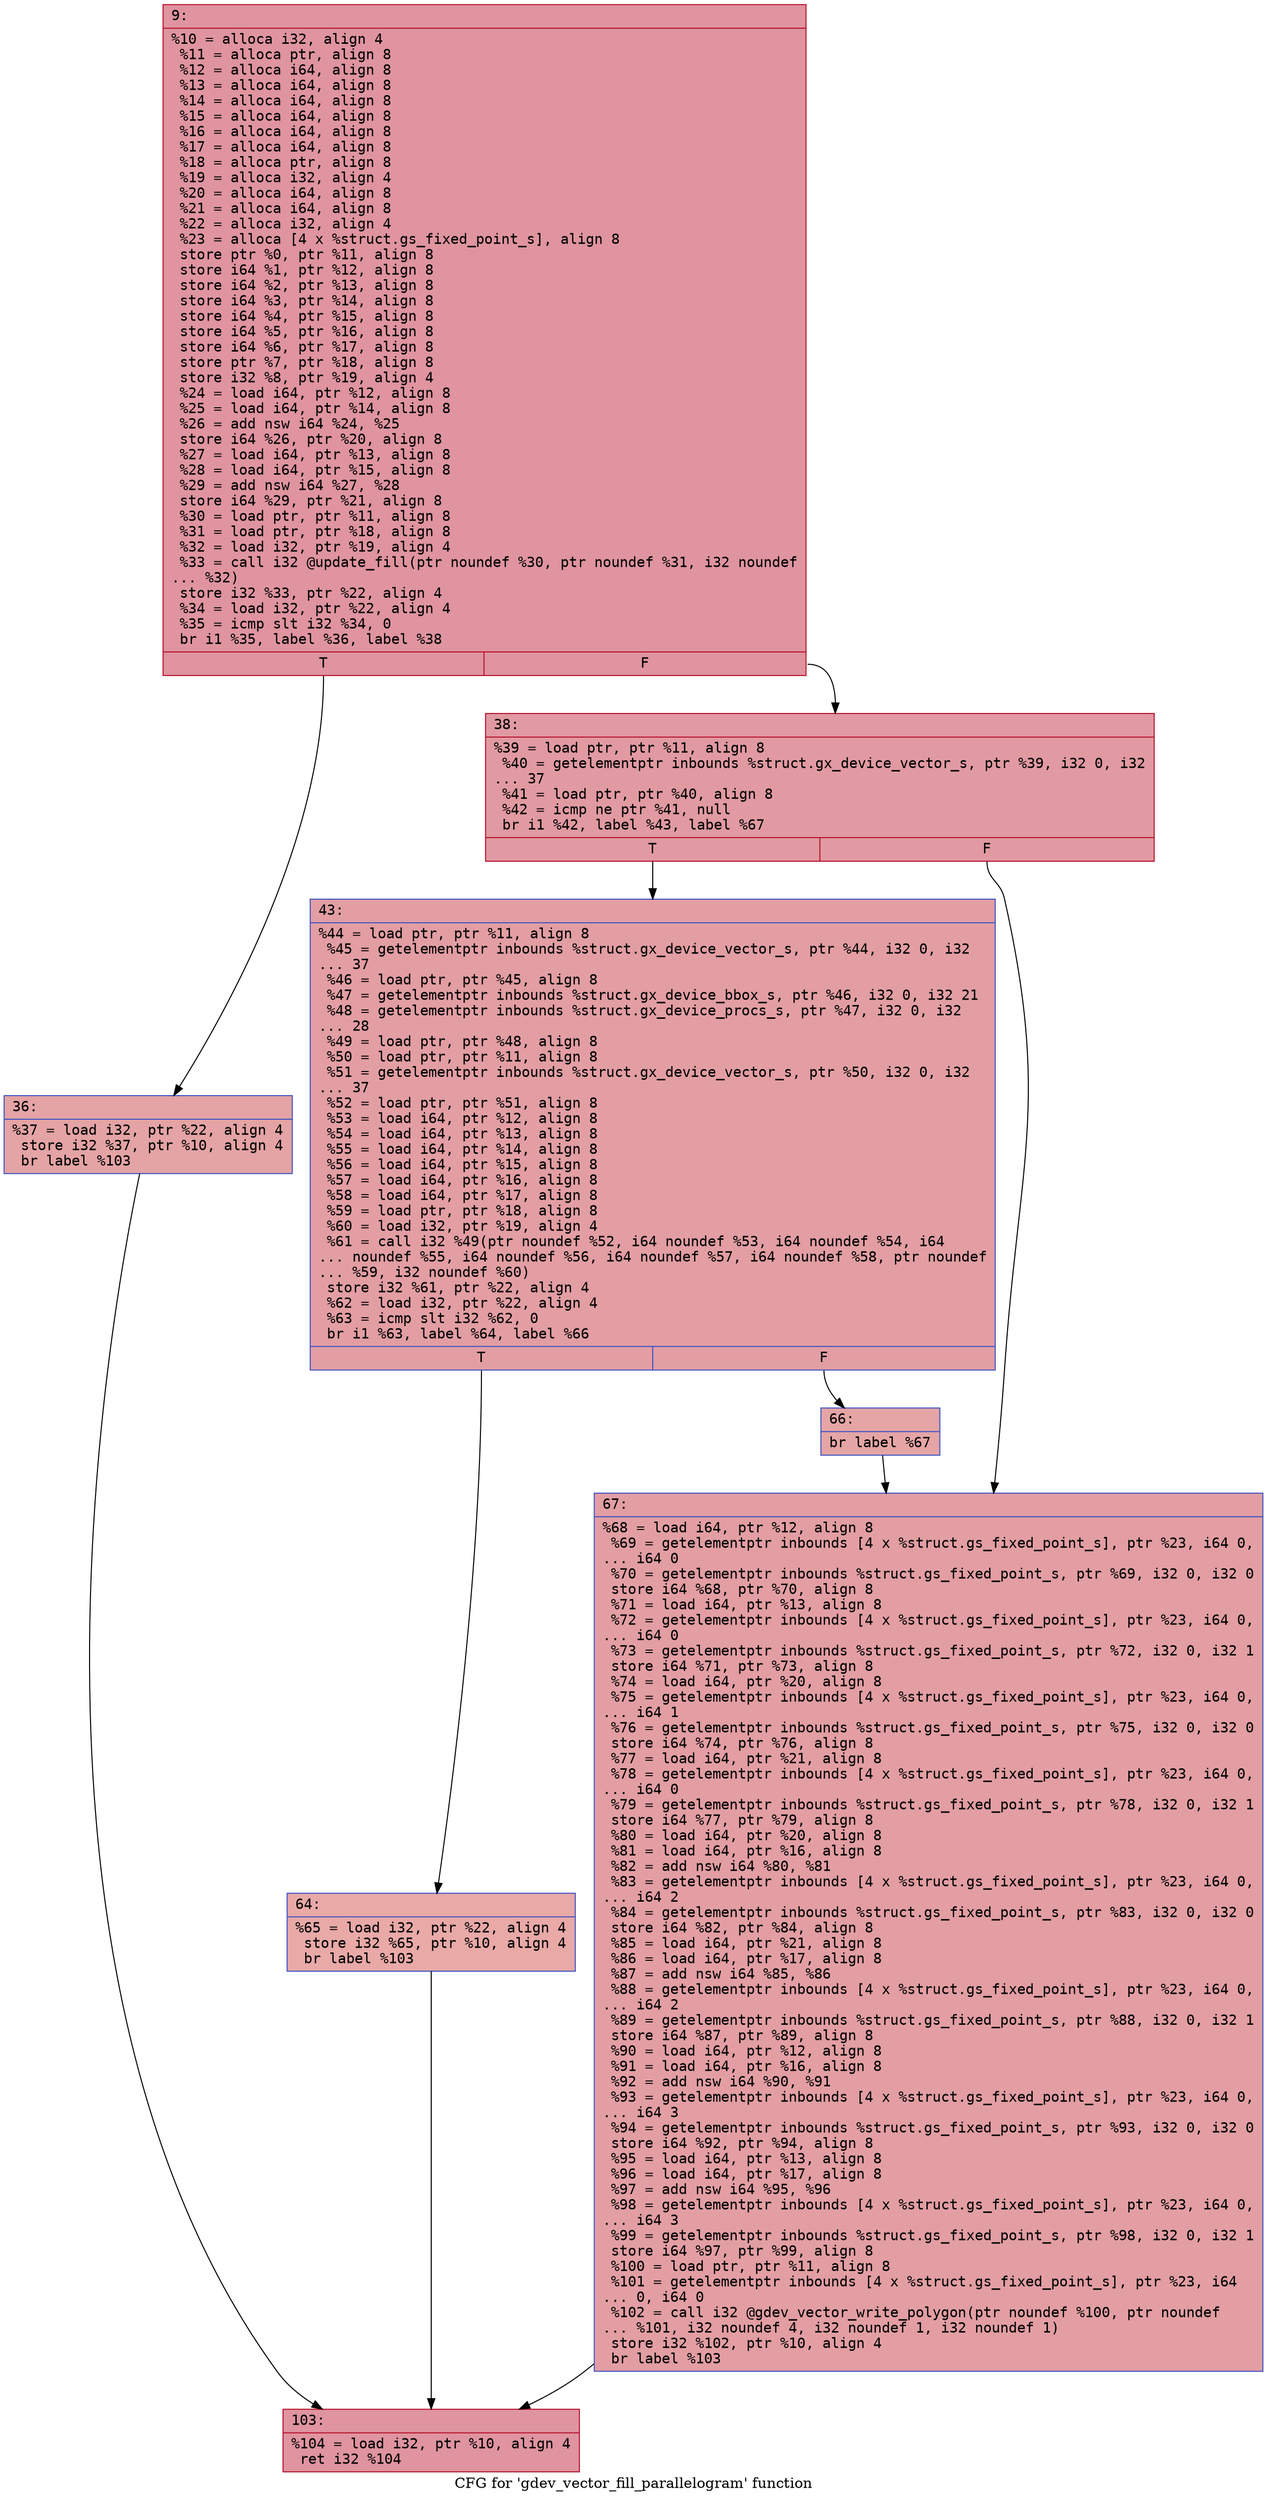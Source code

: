 digraph "CFG for 'gdev_vector_fill_parallelogram' function" {
	label="CFG for 'gdev_vector_fill_parallelogram' function";

	Node0x6000009c81e0 [shape=record,color="#b70d28ff", style=filled, fillcolor="#b70d2870" fontname="Courier",label="{9:\l|  %10 = alloca i32, align 4\l  %11 = alloca ptr, align 8\l  %12 = alloca i64, align 8\l  %13 = alloca i64, align 8\l  %14 = alloca i64, align 8\l  %15 = alloca i64, align 8\l  %16 = alloca i64, align 8\l  %17 = alloca i64, align 8\l  %18 = alloca ptr, align 8\l  %19 = alloca i32, align 4\l  %20 = alloca i64, align 8\l  %21 = alloca i64, align 8\l  %22 = alloca i32, align 4\l  %23 = alloca [4 x %struct.gs_fixed_point_s], align 8\l  store ptr %0, ptr %11, align 8\l  store i64 %1, ptr %12, align 8\l  store i64 %2, ptr %13, align 8\l  store i64 %3, ptr %14, align 8\l  store i64 %4, ptr %15, align 8\l  store i64 %5, ptr %16, align 8\l  store i64 %6, ptr %17, align 8\l  store ptr %7, ptr %18, align 8\l  store i32 %8, ptr %19, align 4\l  %24 = load i64, ptr %12, align 8\l  %25 = load i64, ptr %14, align 8\l  %26 = add nsw i64 %24, %25\l  store i64 %26, ptr %20, align 8\l  %27 = load i64, ptr %13, align 8\l  %28 = load i64, ptr %15, align 8\l  %29 = add nsw i64 %27, %28\l  store i64 %29, ptr %21, align 8\l  %30 = load ptr, ptr %11, align 8\l  %31 = load ptr, ptr %18, align 8\l  %32 = load i32, ptr %19, align 4\l  %33 = call i32 @update_fill(ptr noundef %30, ptr noundef %31, i32 noundef\l... %32)\l  store i32 %33, ptr %22, align 4\l  %34 = load i32, ptr %22, align 4\l  %35 = icmp slt i32 %34, 0\l  br i1 %35, label %36, label %38\l|{<s0>T|<s1>F}}"];
	Node0x6000009c81e0:s0 -> Node0x6000009c8820[tooltip="9 -> 36\nProbability 37.50%" ];
	Node0x6000009c81e0:s1 -> Node0x6000009c8870[tooltip="9 -> 38\nProbability 62.50%" ];
	Node0x6000009c8820 [shape=record,color="#3d50c3ff", style=filled, fillcolor="#c32e3170" fontname="Courier",label="{36:\l|  %37 = load i32, ptr %22, align 4\l  store i32 %37, ptr %10, align 4\l  br label %103\l}"];
	Node0x6000009c8820 -> Node0x6000009c8a00[tooltip="36 -> 103\nProbability 100.00%" ];
	Node0x6000009c8870 [shape=record,color="#b70d28ff", style=filled, fillcolor="#bb1b2c70" fontname="Courier",label="{38:\l|  %39 = load ptr, ptr %11, align 8\l  %40 = getelementptr inbounds %struct.gx_device_vector_s, ptr %39, i32 0, i32\l... 37\l  %41 = load ptr, ptr %40, align 8\l  %42 = icmp ne ptr %41, null\l  br i1 %42, label %43, label %67\l|{<s0>T|<s1>F}}"];
	Node0x6000009c8870:s0 -> Node0x6000009c88c0[tooltip="38 -> 43\nProbability 62.50%" ];
	Node0x6000009c8870:s1 -> Node0x6000009c89b0[tooltip="38 -> 67\nProbability 37.50%" ];
	Node0x6000009c88c0 [shape=record,color="#3d50c3ff", style=filled, fillcolor="#be242e70" fontname="Courier",label="{43:\l|  %44 = load ptr, ptr %11, align 8\l  %45 = getelementptr inbounds %struct.gx_device_vector_s, ptr %44, i32 0, i32\l... 37\l  %46 = load ptr, ptr %45, align 8\l  %47 = getelementptr inbounds %struct.gx_device_bbox_s, ptr %46, i32 0, i32 21\l  %48 = getelementptr inbounds %struct.gx_device_procs_s, ptr %47, i32 0, i32\l... 28\l  %49 = load ptr, ptr %48, align 8\l  %50 = load ptr, ptr %11, align 8\l  %51 = getelementptr inbounds %struct.gx_device_vector_s, ptr %50, i32 0, i32\l... 37\l  %52 = load ptr, ptr %51, align 8\l  %53 = load i64, ptr %12, align 8\l  %54 = load i64, ptr %13, align 8\l  %55 = load i64, ptr %14, align 8\l  %56 = load i64, ptr %15, align 8\l  %57 = load i64, ptr %16, align 8\l  %58 = load i64, ptr %17, align 8\l  %59 = load ptr, ptr %18, align 8\l  %60 = load i32, ptr %19, align 4\l  %61 = call i32 %49(ptr noundef %52, i64 noundef %53, i64 noundef %54, i64\l... noundef %55, i64 noundef %56, i64 noundef %57, i64 noundef %58, ptr noundef\l... %59, i32 noundef %60)\l  store i32 %61, ptr %22, align 4\l  %62 = load i32, ptr %22, align 4\l  %63 = icmp slt i32 %62, 0\l  br i1 %63, label %64, label %66\l|{<s0>T|<s1>F}}"];
	Node0x6000009c88c0:s0 -> Node0x6000009c8910[tooltip="43 -> 64\nProbability 37.50%" ];
	Node0x6000009c88c0:s1 -> Node0x6000009c8960[tooltip="43 -> 66\nProbability 62.50%" ];
	Node0x6000009c8910 [shape=record,color="#3d50c3ff", style=filled, fillcolor="#ca3b3770" fontname="Courier",label="{64:\l|  %65 = load i32, ptr %22, align 4\l  store i32 %65, ptr %10, align 4\l  br label %103\l}"];
	Node0x6000009c8910 -> Node0x6000009c8a00[tooltip="64 -> 103\nProbability 100.00%" ];
	Node0x6000009c8960 [shape=record,color="#3d50c3ff", style=filled, fillcolor="#c5333470" fontname="Courier",label="{66:\l|  br label %67\l}"];
	Node0x6000009c8960 -> Node0x6000009c89b0[tooltip="66 -> 67\nProbability 100.00%" ];
	Node0x6000009c89b0 [shape=record,color="#3d50c3ff", style=filled, fillcolor="#be242e70" fontname="Courier",label="{67:\l|  %68 = load i64, ptr %12, align 8\l  %69 = getelementptr inbounds [4 x %struct.gs_fixed_point_s], ptr %23, i64 0,\l... i64 0\l  %70 = getelementptr inbounds %struct.gs_fixed_point_s, ptr %69, i32 0, i32 0\l  store i64 %68, ptr %70, align 8\l  %71 = load i64, ptr %13, align 8\l  %72 = getelementptr inbounds [4 x %struct.gs_fixed_point_s], ptr %23, i64 0,\l... i64 0\l  %73 = getelementptr inbounds %struct.gs_fixed_point_s, ptr %72, i32 0, i32 1\l  store i64 %71, ptr %73, align 8\l  %74 = load i64, ptr %20, align 8\l  %75 = getelementptr inbounds [4 x %struct.gs_fixed_point_s], ptr %23, i64 0,\l... i64 1\l  %76 = getelementptr inbounds %struct.gs_fixed_point_s, ptr %75, i32 0, i32 0\l  store i64 %74, ptr %76, align 8\l  %77 = load i64, ptr %21, align 8\l  %78 = getelementptr inbounds [4 x %struct.gs_fixed_point_s], ptr %23, i64 0,\l... i64 0\l  %79 = getelementptr inbounds %struct.gs_fixed_point_s, ptr %78, i32 0, i32 1\l  store i64 %77, ptr %79, align 8\l  %80 = load i64, ptr %20, align 8\l  %81 = load i64, ptr %16, align 8\l  %82 = add nsw i64 %80, %81\l  %83 = getelementptr inbounds [4 x %struct.gs_fixed_point_s], ptr %23, i64 0,\l... i64 2\l  %84 = getelementptr inbounds %struct.gs_fixed_point_s, ptr %83, i32 0, i32 0\l  store i64 %82, ptr %84, align 8\l  %85 = load i64, ptr %21, align 8\l  %86 = load i64, ptr %17, align 8\l  %87 = add nsw i64 %85, %86\l  %88 = getelementptr inbounds [4 x %struct.gs_fixed_point_s], ptr %23, i64 0,\l... i64 2\l  %89 = getelementptr inbounds %struct.gs_fixed_point_s, ptr %88, i32 0, i32 1\l  store i64 %87, ptr %89, align 8\l  %90 = load i64, ptr %12, align 8\l  %91 = load i64, ptr %16, align 8\l  %92 = add nsw i64 %90, %91\l  %93 = getelementptr inbounds [4 x %struct.gs_fixed_point_s], ptr %23, i64 0,\l... i64 3\l  %94 = getelementptr inbounds %struct.gs_fixed_point_s, ptr %93, i32 0, i32 0\l  store i64 %92, ptr %94, align 8\l  %95 = load i64, ptr %13, align 8\l  %96 = load i64, ptr %17, align 8\l  %97 = add nsw i64 %95, %96\l  %98 = getelementptr inbounds [4 x %struct.gs_fixed_point_s], ptr %23, i64 0,\l... i64 3\l  %99 = getelementptr inbounds %struct.gs_fixed_point_s, ptr %98, i32 0, i32 1\l  store i64 %97, ptr %99, align 8\l  %100 = load ptr, ptr %11, align 8\l  %101 = getelementptr inbounds [4 x %struct.gs_fixed_point_s], ptr %23, i64\l... 0, i64 0\l  %102 = call i32 @gdev_vector_write_polygon(ptr noundef %100, ptr noundef\l... %101, i32 noundef 4, i32 noundef 1, i32 noundef 1)\l  store i32 %102, ptr %10, align 4\l  br label %103\l}"];
	Node0x6000009c89b0 -> Node0x6000009c8a00[tooltip="67 -> 103\nProbability 100.00%" ];
	Node0x6000009c8a00 [shape=record,color="#b70d28ff", style=filled, fillcolor="#b70d2870" fontname="Courier",label="{103:\l|  %104 = load i32, ptr %10, align 4\l  ret i32 %104\l}"];
}
